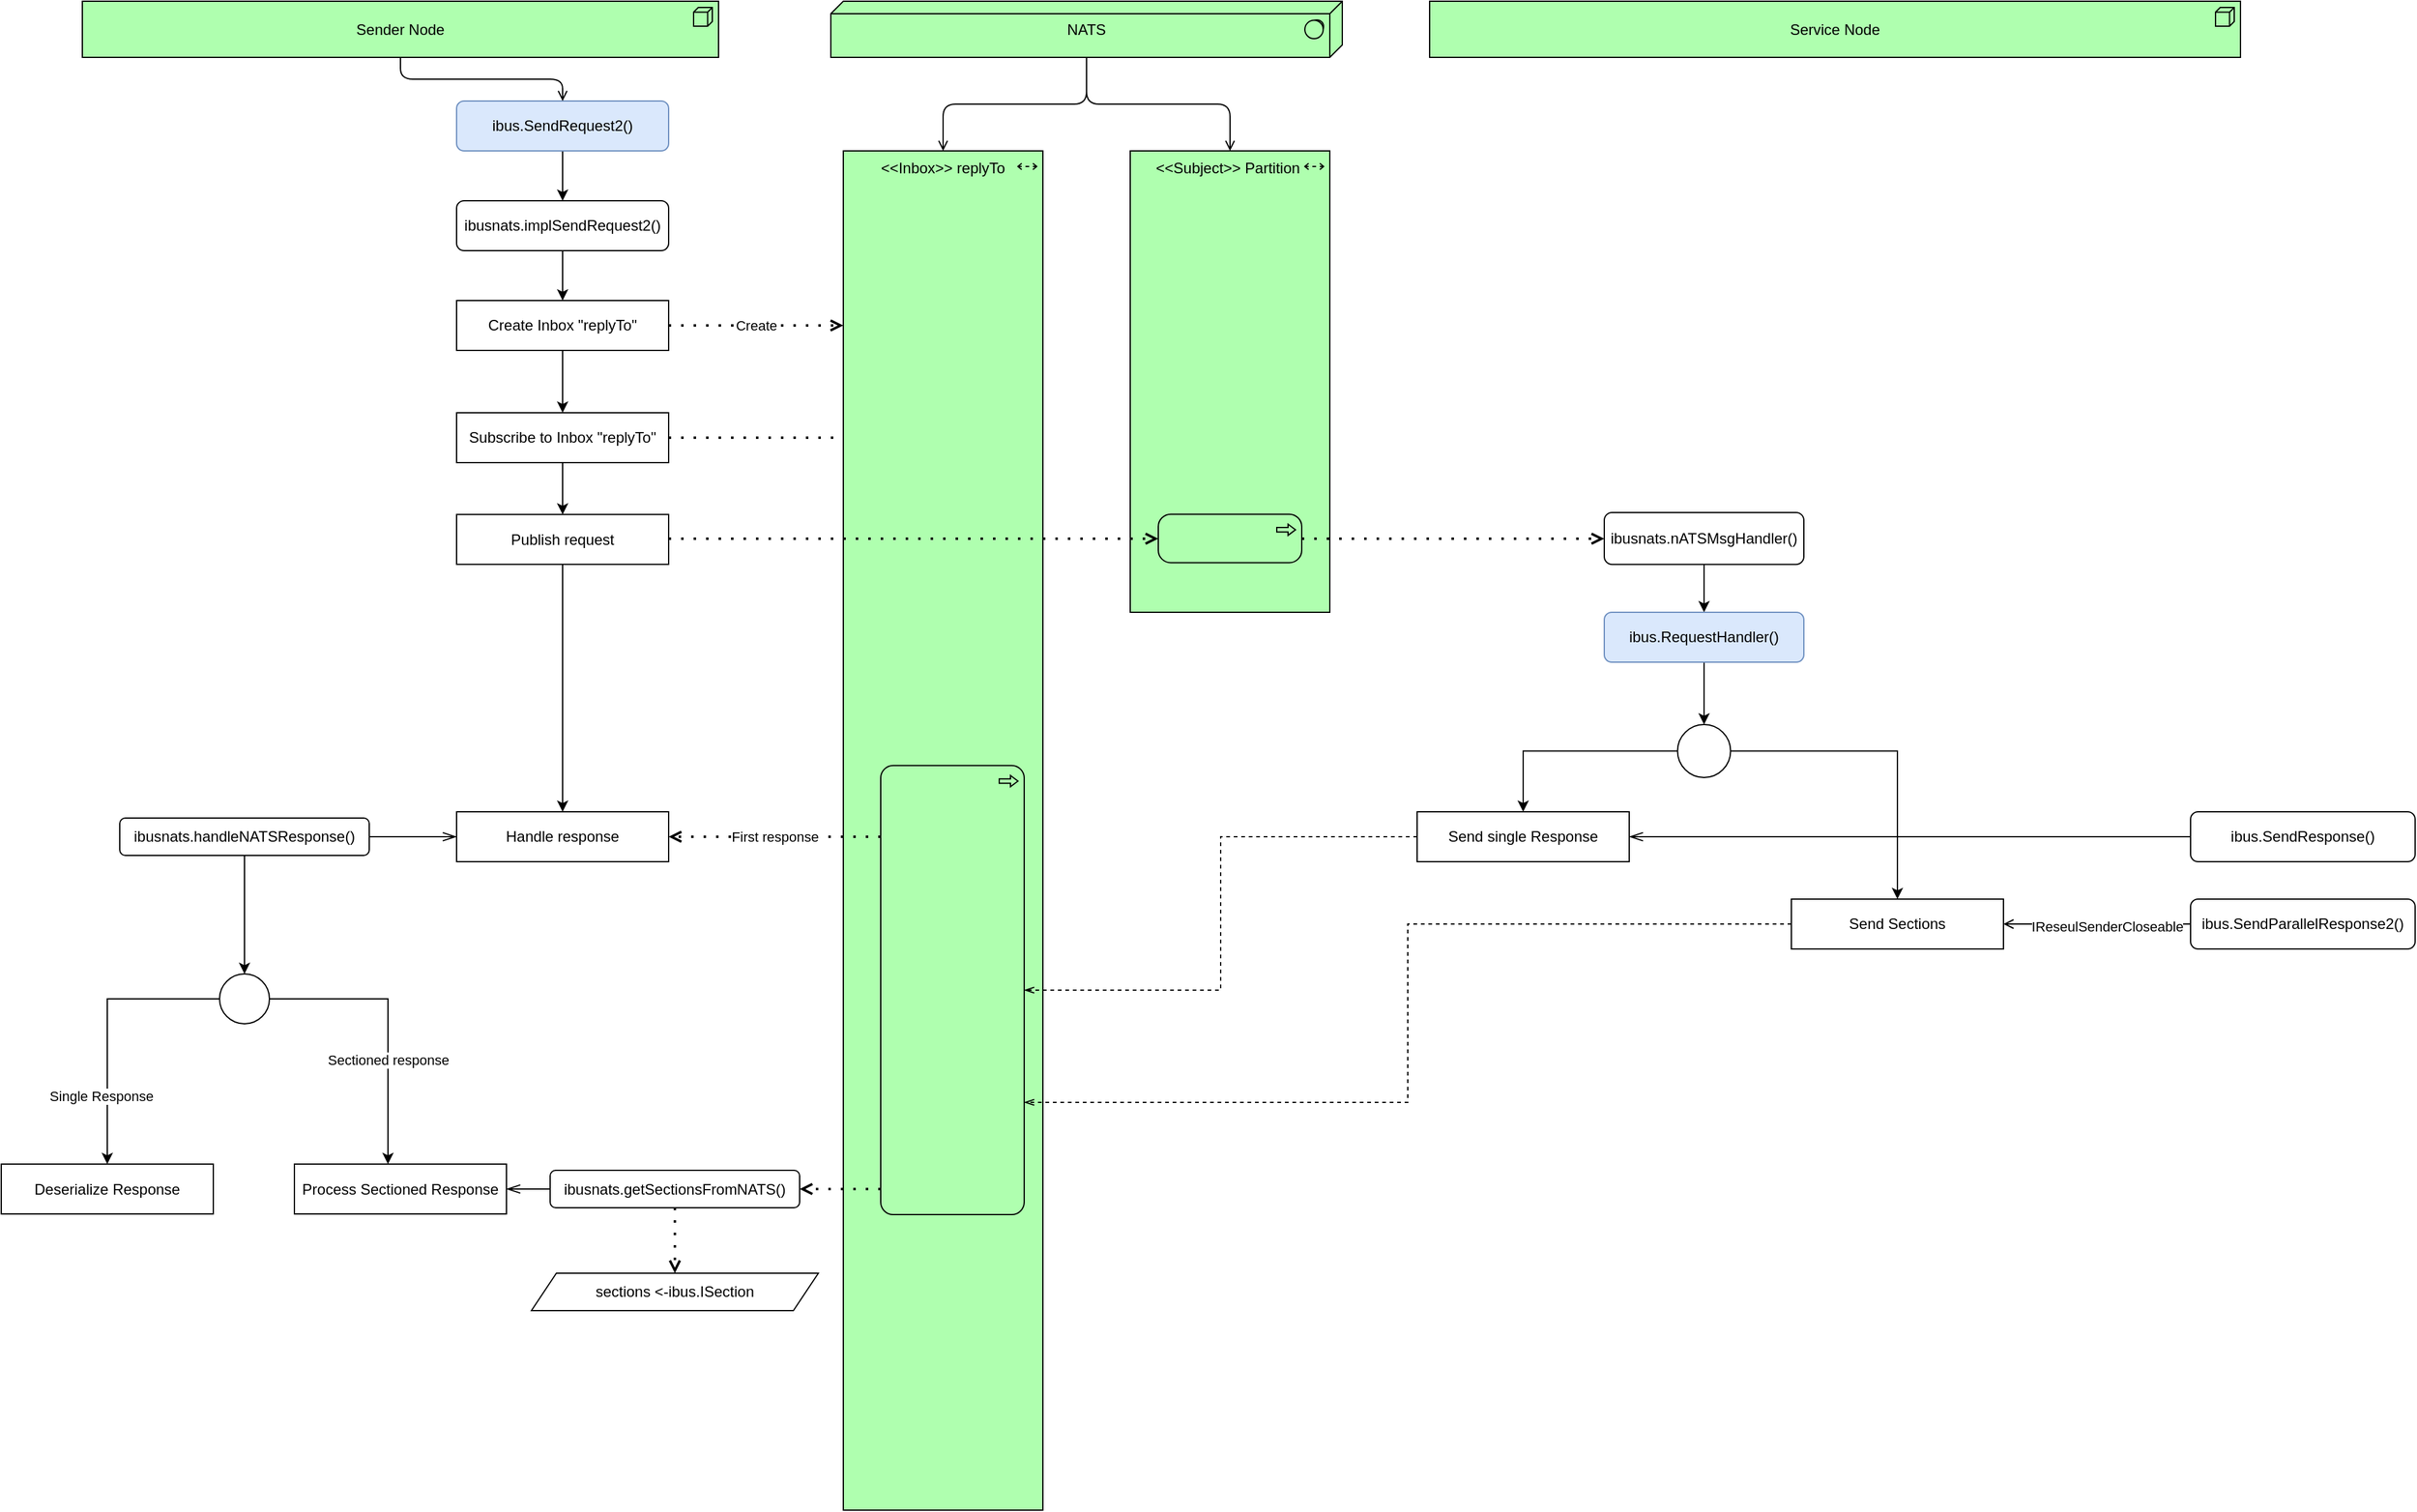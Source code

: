 <mxfile compressed="false" version="13.0.3" type="device">
  <diagram id="oKr3xOL5UfjdKAAR6X1v" name="Page-1">
    <mxGraphModel dx="3076" dy="1992" grid="1" gridSize="10" guides="1" tooltips="1" connect="1" arrows="1" fold="1" page="1" pageScale="1" pageWidth="827" pageHeight="1169" math="0" shadow="0">
      <root>
        <mxCell id="0" />
        <mxCell id="1" parent="0" />
        <mxCell id="tiqXGuEHnp4EDLRBs4JA-9" value="" style="group" parent="1" vertex="1" connectable="0">
          <mxGeometry x="-940" width="160" height="1090" as="geometry" />
        </mxCell>
        <mxCell id="7rffKDkid3tjZV2UipF3-49" value="&amp;lt;&amp;lt;Inbox&amp;gt;&amp;gt; replyTo" style="html=1;outlineConnect=0;whiteSpace=wrap;fillColor=#AFFFAF;shape=mxgraph.archimate3.application;appType=path;archiType=square;verticalAlign=top;" parent="tiqXGuEHnp4EDLRBs4JA-9" vertex="1">
          <mxGeometry width="160" height="1090" as="geometry" />
        </mxCell>
        <mxCell id="tiqXGuEHnp4EDLRBs4JA-8" value="" style="html=1;outlineConnect=0;whiteSpace=wrap;fillColor=#AFFFAF;shape=mxgraph.archimate3.application;appType=proc;archiType=rounded;" parent="tiqXGuEHnp4EDLRBs4JA-9" vertex="1">
          <mxGeometry x="30" y="492.87" width="115" height="360.174" as="geometry" />
        </mxCell>
        <mxCell id="tiqXGuEHnp4EDLRBs4JA-14" value="  " style="group" parent="1" vertex="1" connectable="0">
          <mxGeometry x="-710" width="160" height="370" as="geometry" />
        </mxCell>
        <mxCell id="tiqXGuEHnp4EDLRBs4JA-15" value="&amp;lt;&amp;lt;Subject&amp;gt;&amp;gt; Partition&amp;nbsp;" style="html=1;outlineConnect=0;whiteSpace=wrap;fillColor=#AFFFAF;shape=mxgraph.archimate3.application;appType=path;archiType=square;verticalAlign=top;" parent="tiqXGuEHnp4EDLRBs4JA-14" vertex="1">
          <mxGeometry width="160" height="370.0" as="geometry" />
        </mxCell>
        <mxCell id="tiqXGuEHnp4EDLRBs4JA-16" value="" style="html=1;outlineConnect=0;whiteSpace=wrap;fillColor=#AFFFAF;shape=mxgraph.archimate3.application;appType=proc;archiType=rounded;" parent="tiqXGuEHnp4EDLRBs4JA-14" vertex="1">
          <mxGeometry x="22.5" y="291.313" width="115" height="38.947" as="geometry" />
        </mxCell>
        <mxCell id="dKYVOy73eWO02Rp_x5jJ-9" style="edgeStyle=orthogonalEdgeStyle;rounded=0;orthogonalLoop=1;jettySize=auto;html=1;exitX=0.5;exitY=1;exitDx=0;exitDy=0;startArrow=none;startFill=0;" parent="1" source="7rffKDkid3tjZV2UipF3-47" target="7rffKDkid3tjZV2UipF3-51" edge="1">
          <mxGeometry relative="1" as="geometry" />
        </mxCell>
        <mxCell id="7rffKDkid3tjZV2UipF3-47" value="Create Inbox &quot;replyTo&quot;" style="rounded=0;whiteSpace=wrap;html=1;" parent="1" vertex="1">
          <mxGeometry x="-1250" y="120" width="170" height="40" as="geometry" />
        </mxCell>
        <mxCell id="dKYVOy73eWO02Rp_x5jJ-10" style="edgeStyle=orthogonalEdgeStyle;rounded=0;orthogonalLoop=1;jettySize=auto;html=1;exitX=0.5;exitY=1;exitDx=0;exitDy=0;startArrow=none;startFill=0;" parent="1" source="7rffKDkid3tjZV2UipF3-51" edge="1" target="dKYVOy73eWO02Rp_x5jJ-20">
          <mxGeometry relative="1" as="geometry">
            <mxPoint x="-1220" y="300" as="targetPoint" />
          </mxGeometry>
        </mxCell>
        <mxCell id="7rffKDkid3tjZV2UipF3-51" value="Subscribe to Inbox &quot;replyTo&quot;" style="rounded=0;whiteSpace=wrap;html=1;" parent="1" vertex="1">
          <mxGeometry x="-1250" y="210" width="170" height="40" as="geometry" />
        </mxCell>
        <mxCell id="dKYVOy73eWO02Rp_x5jJ-11" style="edgeStyle=orthogonalEdgeStyle;rounded=0;orthogonalLoop=1;jettySize=auto;html=1;exitX=0.5;exitY=1;exitDx=0;exitDy=0;entryX=0.5;entryY=0;entryDx=0;entryDy=0;startArrow=none;startFill=0;" parent="1" source="dKYVOy73eWO02Rp_x5jJ-20" target="7rffKDkid3tjZV2UipF3-63" edge="1">
          <mxGeometry relative="1" as="geometry">
            <mxPoint x="-1165" y="330" as="sourcePoint" />
          </mxGeometry>
        </mxCell>
        <mxCell id="7rffKDkid3tjZV2UipF3-62" style="edgeStyle=orthogonalEdgeStyle;rounded=0;orthogonalLoop=1;jettySize=auto;html=1;exitX=1;exitY=0.5;exitDx=0;exitDy=0;entryX=0;entryY=0.5;entryDx=0;entryDy=0;endSize=9;endArrow=openThin;endFill=0;" parent="1" source="7rffKDkid3tjZV2UipF3-61" target="7rffKDkid3tjZV2UipF3-63" edge="1">
          <mxGeometry relative="1" as="geometry">
            <mxPoint x="-1250" y="312.5" as="targetPoint" />
          </mxGeometry>
        </mxCell>
        <mxCell id="7rffKDkid3tjZV2UipF3-61" value="ibusnats.handleNATSResponse()" style="rounded=1;whiteSpace=wrap;html=1;" parent="1" vertex="1">
          <mxGeometry x="-1520" y="535" width="200" height="30" as="geometry" />
        </mxCell>
        <mxCell id="7rffKDkid3tjZV2UipF3-71" value="Sectioned response" style="edgeStyle=orthogonalEdgeStyle;rounded=0;orthogonalLoop=1;jettySize=auto;html=1;exitX=1;exitY=0.5;exitDx=0;exitDy=0;" parent="1" source="7rffKDkid3tjZV2UipF3-82" target="7rffKDkid3tjZV2UipF3-77" edge="1">
          <mxGeometry x="0.264" relative="1" as="geometry">
            <mxPoint x="-1250" y="750" as="targetPoint" />
            <Array as="points">
              <mxPoint x="-1305" y="680" />
            </Array>
            <mxPoint as="offset" />
          </mxGeometry>
        </mxCell>
        <mxCell id="7rffKDkid3tjZV2UipF3-84" style="edgeStyle=orthogonalEdgeStyle;rounded=0;orthogonalLoop=1;jettySize=auto;html=1;" parent="1" source="7rffKDkid3tjZV2UipF3-61" target="7rffKDkid3tjZV2UipF3-82" edge="1">
          <mxGeometry relative="1" as="geometry">
            <mxPoint x="-1380" y="610" as="sourcePoint" />
          </mxGeometry>
        </mxCell>
        <mxCell id="7rffKDkid3tjZV2UipF3-63" value="Handle response" style="rounded=0;whiteSpace=wrap;html=1;" parent="1" vertex="1">
          <mxGeometry x="-1250" y="530" width="170" height="40" as="geometry" />
        </mxCell>
        <mxCell id="7rffKDkid3tjZV2UipF3-69" value="sections &amp;lt;-ibus.ISection" style="shape=parallelogram;perimeter=parallelogramPerimeter;whiteSpace=wrap;html=1;fixedSize=1;" parent="1" vertex="1">
          <mxGeometry x="-1190" y="900" width="230" height="30" as="geometry" />
        </mxCell>
        <mxCell id="7rffKDkid3tjZV2UipF3-80" style="edgeStyle=orthogonalEdgeStyle;rounded=0;orthogonalLoop=1;jettySize=auto;html=1;exitX=0;exitY=0.5;exitDx=0;exitDy=0;entryX=1;entryY=0.5;entryDx=0;entryDy=0;endSize=9;endArrow=openThin;endFill=0;" parent="1" source="7rffKDkid3tjZV2UipF3-72" target="7rffKDkid3tjZV2UipF3-77" edge="1">
          <mxGeometry relative="1" as="geometry" />
        </mxCell>
        <mxCell id="7rffKDkid3tjZV2UipF3-72" value="ibusnats.getSectionsFromNATS()" style="rounded=1;whiteSpace=wrap;html=1;" parent="1" vertex="1">
          <mxGeometry x="-1175" y="817.5" width="200" height="30" as="geometry" />
        </mxCell>
        <mxCell id="7rffKDkid3tjZV2UipF3-77" value="Process Sectioned Response" style="rounded=0;whiteSpace=wrap;html=1;" parent="1" vertex="1">
          <mxGeometry x="-1380" y="812.5" width="170" height="40" as="geometry" />
        </mxCell>
        <mxCell id="7rffKDkid3tjZV2UipF3-82" value="" style="ellipse;whiteSpace=wrap;html=1;aspect=fixed;" parent="1" vertex="1">
          <mxGeometry x="-1440" y="660" width="40" height="40" as="geometry" />
        </mxCell>
        <mxCell id="7rffKDkid3tjZV2UipF3-90" style="edgeStyle=orthogonalEdgeStyle;rounded=0;orthogonalLoop=1;jettySize=auto;html=1;exitX=0.5;exitY=1;exitDx=0;exitDy=0;entryX=0.5;entryY=0;entryDx=0;entryDy=0;" parent="1" source="7rffKDkid3tjZV2UipF3-87" target="7rffKDkid3tjZV2UipF3-47" edge="1">
          <mxGeometry relative="1" as="geometry" />
        </mxCell>
        <mxCell id="7rffKDkid3tjZV2UipF3-87" value="ibusnats.implSendRequest2()" style="rounded=1;whiteSpace=wrap;html=1;" parent="1" vertex="1">
          <mxGeometry x="-1250" y="40" width="170" height="40" as="geometry" />
        </mxCell>
        <mxCell id="7rffKDkid3tjZV2UipF3-89" style="edgeStyle=orthogonalEdgeStyle;rounded=0;orthogonalLoop=1;jettySize=auto;html=1;exitX=0.5;exitY=1;exitDx=0;exitDy=0;entryX=0.5;entryY=0;entryDx=0;entryDy=0;" parent="1" source="7rffKDkid3tjZV2UipF3-88" target="7rffKDkid3tjZV2UipF3-87" edge="1">
          <mxGeometry relative="1" as="geometry" />
        </mxCell>
        <mxCell id="7rffKDkid3tjZV2UipF3-88" value="ibus.SendRequest2()" style="rounded=1;whiteSpace=wrap;html=1;fillColor=#dae8fc;strokeColor=#6c8ebf;" parent="1" vertex="1">
          <mxGeometry x="-1250" y="-40" width="170" height="40" as="geometry" />
        </mxCell>
        <mxCell id="7rffKDkid3tjZV2UipF3-98" style="edgeStyle=orthogonalEdgeStyle;rounded=0;orthogonalLoop=1;jettySize=auto;html=1;exitX=0.5;exitY=1;exitDx=0;exitDy=0;" parent="1" source="7rffKDkid3tjZV2UipF3-95" target="7rffKDkid3tjZV2UipF3-97" edge="1">
          <mxGeometry relative="1" as="geometry" />
        </mxCell>
        <mxCell id="7rffKDkid3tjZV2UipF3-95" value="ibusnats.nATSMsgHandler()" style="rounded=1;whiteSpace=wrap;html=1;" parent="1" vertex="1">
          <mxGeometry x="-330" y="290" width="160" height="41.58" as="geometry" />
        </mxCell>
        <mxCell id="7rffKDkid3tjZV2UipF3-100" style="edgeStyle=orthogonalEdgeStyle;rounded=0;orthogonalLoop=1;jettySize=auto;html=1;" parent="1" source="7rffKDkid3tjZV2UipF3-97" target="7rffKDkid3tjZV2UipF3-99" edge="1">
          <mxGeometry relative="1" as="geometry" />
        </mxCell>
        <mxCell id="7rffKDkid3tjZV2UipF3-97" value="ibus.RequestHandler()" style="rounded=1;whiteSpace=wrap;html=1;fillColor=#dae8fc;strokeColor=#6c8ebf;" parent="1" vertex="1">
          <mxGeometry x="-330" y="370" width="160" height="40" as="geometry" />
        </mxCell>
        <mxCell id="7rffKDkid3tjZV2UipF3-105" style="edgeStyle=orthogonalEdgeStyle;rounded=0;orthogonalLoop=1;jettySize=auto;html=1;" parent="1" source="7rffKDkid3tjZV2UipF3-99" target="7rffKDkid3tjZV2UipF3-102" edge="1">
          <mxGeometry relative="1" as="geometry" />
        </mxCell>
        <mxCell id="7rffKDkid3tjZV2UipF3-106" style="edgeStyle=orthogonalEdgeStyle;rounded=0;orthogonalLoop=1;jettySize=auto;html=1;" parent="1" source="7rffKDkid3tjZV2UipF3-99" target="7rffKDkid3tjZV2UipF3-103" edge="1">
          <mxGeometry relative="1" as="geometry">
            <mxPoint x="-240" y="650" as="sourcePoint" />
          </mxGeometry>
        </mxCell>
        <mxCell id="7rffKDkid3tjZV2UipF3-99" value="" style="ellipse;whiteSpace=wrap;html=1;aspect=fixed;" parent="1" vertex="1">
          <mxGeometry x="-271.25" y="460" width="42.5" height="42.5" as="geometry" />
        </mxCell>
        <mxCell id="7rffKDkid3tjZV2UipF3-101" value="ibus.SendParallelResponse2()" style="rounded=1;whiteSpace=wrap;html=1;" parent="1" vertex="1">
          <mxGeometry x="140" y="600" width="180" height="40" as="geometry" />
        </mxCell>
        <mxCell id="7rffKDkid3tjZV2UipF3-110" style="edgeStyle=orthogonalEdgeStyle;rounded=0;orthogonalLoop=1;jettySize=auto;html=1;dashed=1;endArrow=openThin;endFill=0;endSize=6;entryX=1;entryY=0.75;entryDx=0;entryDy=0;entryPerimeter=0;" parent="1" source="7rffKDkid3tjZV2UipF3-102" target="tiqXGuEHnp4EDLRBs4JA-8" edge="1">
          <mxGeometry relative="1" as="geometry" />
        </mxCell>
        <mxCell id="7rffKDkid3tjZV2UipF3-102" value="Send Sections" style="rounded=0;whiteSpace=wrap;html=1;" parent="1" vertex="1">
          <mxGeometry x="-180" y="600" width="170" height="40" as="geometry" />
        </mxCell>
        <mxCell id="7rffKDkid3tjZV2UipF3-111" style="edgeStyle=orthogonalEdgeStyle;rounded=0;orthogonalLoop=1;jettySize=auto;html=1;exitX=0;exitY=0.5;exitDx=0;exitDy=0;dashed=1;endArrow=openThin;endFill=0;" parent="1" source="7rffKDkid3tjZV2UipF3-103" target="tiqXGuEHnp4EDLRBs4JA-8" edge="1">
          <mxGeometry relative="1" as="geometry">
            <mxPoint x="-700" y="700" as="targetPoint" />
          </mxGeometry>
        </mxCell>
        <mxCell id="7rffKDkid3tjZV2UipF3-103" value="Send single Response" style="rounded=0;whiteSpace=wrap;html=1;" parent="1" vertex="1">
          <mxGeometry x="-480" y="530" width="170" height="40" as="geometry" />
        </mxCell>
        <mxCell id="7rffKDkid3tjZV2UipF3-107" style="edgeStyle=orthogonalEdgeStyle;rounded=0;orthogonalLoop=1;jettySize=auto;html=1;endArrow=openThin;endFill=0;endSize=9;" parent="1" source="7rffKDkid3tjZV2UipF3-104" target="7rffKDkid3tjZV2UipF3-103" edge="1">
          <mxGeometry relative="1" as="geometry" />
        </mxCell>
        <mxCell id="7rffKDkid3tjZV2UipF3-104" value="ibus.SendResponse()" style="rounded=1;whiteSpace=wrap;html=1;" parent="1" vertex="1">
          <mxGeometry x="140" y="530" width="180" height="40" as="geometry" />
        </mxCell>
        <mxCell id="dKYVOy73eWO02Rp_x5jJ-20" value="Publish request" style="rounded=0;whiteSpace=wrap;html=1;" parent="1" vertex="1">
          <mxGeometry x="-1250" y="291.58" width="170" height="40" as="geometry" />
        </mxCell>
        <mxCell id="tiqXGuEHnp4EDLRBs4JA-1" value="Sender Node" style="html=1;outlineConnect=0;whiteSpace=wrap;fillColor=#AFFFAF;shape=mxgraph.archimate3.application;appType=node;archiType=square;" parent="1" vertex="1">
          <mxGeometry x="-1550" y="-120" width="510" height="45" as="geometry" />
        </mxCell>
        <mxCell id="tiqXGuEHnp4EDLRBs4JA-2" value="" style="edgeStyle=elbowEdgeStyle;html=1;endArrow=open;elbow=vertical;endFill=1;" parent="1" source="tiqXGuEHnp4EDLRBs4JA-1" target="7rffKDkid3tjZV2UipF3-88" edge="1">
          <mxGeometry width="160" relative="1" as="geometry">
            <mxPoint x="-930" y="-120" as="sourcePoint" />
            <mxPoint x="-770" y="-120" as="targetPoint" />
          </mxGeometry>
        </mxCell>
        <mxCell id="tiqXGuEHnp4EDLRBs4JA-4" value="NATS" style="html=1;outlineConnect=0;whiteSpace=wrap;fillColor=#AFFFAF;shape=mxgraph.archimate3.tech;techType=sysSw;" parent="1" vertex="1">
          <mxGeometry x="-950" y="-120" width="410" height="45" as="geometry" />
        </mxCell>
        <mxCell id="tiqXGuEHnp4EDLRBs4JA-5" value="Create" style="edgeStyle=elbowEdgeStyle;html=1;endArrow=open;elbow=vertical;endFill=0;dashed=1;dashPattern=1 4;exitX=1;exitY=0.5;exitDx=0;exitDy=0;strokeWidth=2;" parent="1" source="7rffKDkid3tjZV2UipF3-47" target="7rffKDkid3tjZV2UipF3-49" edge="1">
          <mxGeometry width="160" relative="1" as="geometry">
            <mxPoint x="-1030" y="90" as="sourcePoint" />
            <mxPoint x="-690" y="-20" as="targetPoint" />
          </mxGeometry>
        </mxCell>
        <mxCell id="tiqXGuEHnp4EDLRBs4JA-6" value="" style="edgeStyle=elbowEdgeStyle;html=1;endArrow=none;elbow=vertical;dashed=1;startFill=0;dashPattern=1 4;exitX=1;exitY=0.5;exitDx=0;exitDy=0;strokeWidth=2;" parent="1" source="7rffKDkid3tjZV2UipF3-51" target="7rffKDkid3tjZV2UipF3-49" edge="1">
          <mxGeometry width="160" relative="1" as="geometry">
            <mxPoint x="-800" as="sourcePoint" />
            <mxPoint x="-640" as="targetPoint" />
          </mxGeometry>
        </mxCell>
        <mxCell id="tiqXGuEHnp4EDLRBs4JA-7" value="" style="edgeStyle=elbowEdgeStyle;html=1;endArrow=open;elbow=vertical;endFill=1;strokeWidth=1;" parent="1" source="tiqXGuEHnp4EDLRBs4JA-4" target="7rffKDkid3tjZV2UipF3-49" edge="1">
          <mxGeometry width="160" relative="1" as="geometry">
            <mxPoint x="-670" y="-100" as="sourcePoint" />
            <mxPoint x="-510" y="-100" as="targetPoint" />
          </mxGeometry>
        </mxCell>
        <mxCell id="tiqXGuEHnp4EDLRBs4JA-13" value="Service Node" style="html=1;outlineConnect=0;whiteSpace=wrap;fillColor=#AFFFAF;shape=mxgraph.archimate3.application;appType=node;archiType=square;" parent="1" vertex="1">
          <mxGeometry x="-470" y="-120" width="650" height="45" as="geometry" />
        </mxCell>
        <mxCell id="tiqXGuEHnp4EDLRBs4JA-12" value="" style="edgeStyle=elbowEdgeStyle;html=1;endArrow=open;elbow=vertical;endFill=0;dashed=1;dashPattern=1 4;strokeWidth=2;" parent="1" source="dKYVOy73eWO02Rp_x5jJ-20" target="tiqXGuEHnp4EDLRBs4JA-16" edge="1">
          <mxGeometry width="160" relative="1" as="geometry">
            <mxPoint x="-1030" y="314" as="sourcePoint" />
            <mxPoint x="-650" y="450" as="targetPoint" />
          </mxGeometry>
        </mxCell>
        <mxCell id="mm7a8qqO1-7ZphuyN_iL-3" value="" style="edgeStyle=elbowEdgeStyle;html=1;endArrow=open;elbow=vertical;endFill=1;" edge="1" parent="1" source="tiqXGuEHnp4EDLRBs4JA-4" target="tiqXGuEHnp4EDLRBs4JA-15">
          <mxGeometry width="160" relative="1" as="geometry">
            <mxPoint x="-200" y="-90" as="sourcePoint" />
            <mxPoint x="-40" y="-90" as="targetPoint" />
          </mxGeometry>
        </mxCell>
        <mxCell id="mm7a8qqO1-7ZphuyN_iL-4" value="" style="edgeStyle=elbowEdgeStyle;html=1;endArrow=open;elbow=vertical;endFill=1;" edge="1" parent="1" source="7rffKDkid3tjZV2UipF3-101" target="7rffKDkid3tjZV2UipF3-102">
          <mxGeometry width="160" relative="1" as="geometry">
            <mxPoint x="120" y="610" as="sourcePoint" />
            <mxPoint x="280" y="610" as="targetPoint" />
          </mxGeometry>
        </mxCell>
        <mxCell id="mm7a8qqO1-7ZphuyN_iL-5" value="IReseulSenderCloseable" style="edgeLabel;html=1;align=center;verticalAlign=middle;resizable=0;points=[];" vertex="1" connectable="0" parent="mm7a8qqO1-7ZphuyN_iL-4">
          <mxGeometry x="-0.098" y="2" relative="1" as="geometry">
            <mxPoint as="offset" />
          </mxGeometry>
        </mxCell>
        <mxCell id="mm7a8qqO1-7ZphuyN_iL-6" value="" style="edgeStyle=elbowEdgeStyle;html=1;endArrow=open;elbow=vertical;endFill=0;dashed=1;dashPattern=1 4;strokeWidth=2;" edge="1" parent="1" source="tiqXGuEHnp4EDLRBs4JA-8" target="7rffKDkid3tjZV2UipF3-72">
          <mxGeometry width="160" relative="1" as="geometry">
            <mxPoint x="-700" y="660" as="sourcePoint" />
            <mxPoint x="-1080" y="540" as="targetPoint" />
          </mxGeometry>
        </mxCell>
        <mxCell id="mm7a8qqO1-7ZphuyN_iL-7" value="Deserialize Response" style="rounded=0;whiteSpace=wrap;html=1;" vertex="1" parent="1">
          <mxGeometry x="-1615" y="812.5" width="170" height="40" as="geometry" />
        </mxCell>
        <mxCell id="mm7a8qqO1-7ZphuyN_iL-8" value="Single Response" style="edgeStyle=orthogonalEdgeStyle;rounded=0;orthogonalLoop=1;jettySize=auto;html=1;" edge="1" parent="1" source="7rffKDkid3tjZV2UipF3-82" target="mm7a8qqO1-7ZphuyN_iL-7">
          <mxGeometry x="0.495" y="-5" relative="1" as="geometry">
            <mxPoint x="-1375" y="690" as="sourcePoint" />
            <mxPoint x="-1525" y="782.5" as="targetPoint" />
            <mxPoint y="1" as="offset" />
          </mxGeometry>
        </mxCell>
        <mxCell id="mm7a8qqO1-7ZphuyN_iL-9" value="" style="edgeStyle=elbowEdgeStyle;html=1;endArrow=open;elbow=vertical;endFill=0;dashed=1;dashPattern=1 4;strokeWidth=2;" edge="1" parent="1" source="7rffKDkid3tjZV2UipF3-72" target="7rffKDkid3tjZV2UipF3-69">
          <mxGeometry width="160" relative="1" as="geometry">
            <mxPoint x="-1085" y="862.5" as="sourcePoint" />
            <mxPoint x="-1028" y="826.51" as="targetPoint" />
          </mxGeometry>
        </mxCell>
        <mxCell id="mm7a8qqO1-7ZphuyN_iL-10" value="" style="edgeStyle=elbowEdgeStyle;html=1;endArrow=open;elbow=vertical;endFill=0;dashed=1;dashPattern=1 4;strokeWidth=2;" edge="1" parent="1" source="tiqXGuEHnp4EDLRBs4JA-16" target="7rffKDkid3tjZV2UipF3-95">
          <mxGeometry width="160" relative="1" as="geometry">
            <mxPoint x="-1070" y="316" as="sourcePoint" />
            <mxPoint x="-670" y="316" as="targetPoint" />
          </mxGeometry>
        </mxCell>
        <mxCell id="mm7a8qqO1-7ZphuyN_iL-11" value="First response" style="edgeStyle=elbowEdgeStyle;html=1;endArrow=open;elbow=vertical;endFill=0;dashed=1;dashPattern=1 4;strokeWidth=2;" edge="1" parent="1" source="tiqXGuEHnp4EDLRBs4JA-8" target="7rffKDkid3tjZV2UipF3-63">
          <mxGeometry width="160" relative="1" as="geometry">
            <mxPoint x="-1045" y="947.5" as="sourcePoint" />
            <mxPoint x="-1045" y="1022.5" as="targetPoint" />
          </mxGeometry>
        </mxCell>
        <mxCell id="mm7a8qqO1-7ZphuyN_iL-12" style="edgeStyle=orthogonalEdgeStyle;rounded=0;orthogonalLoop=1;jettySize=auto;html=1;exitX=0.5;exitY=1;exitDx=0;exitDy=0;strokeWidth=2;" edge="1" parent="1" source="7rffKDkid3tjZV2UipF3-104" target="7rffKDkid3tjZV2UipF3-104">
          <mxGeometry relative="1" as="geometry" />
        </mxCell>
      </root>
    </mxGraphModel>
  </diagram>
</mxfile>
